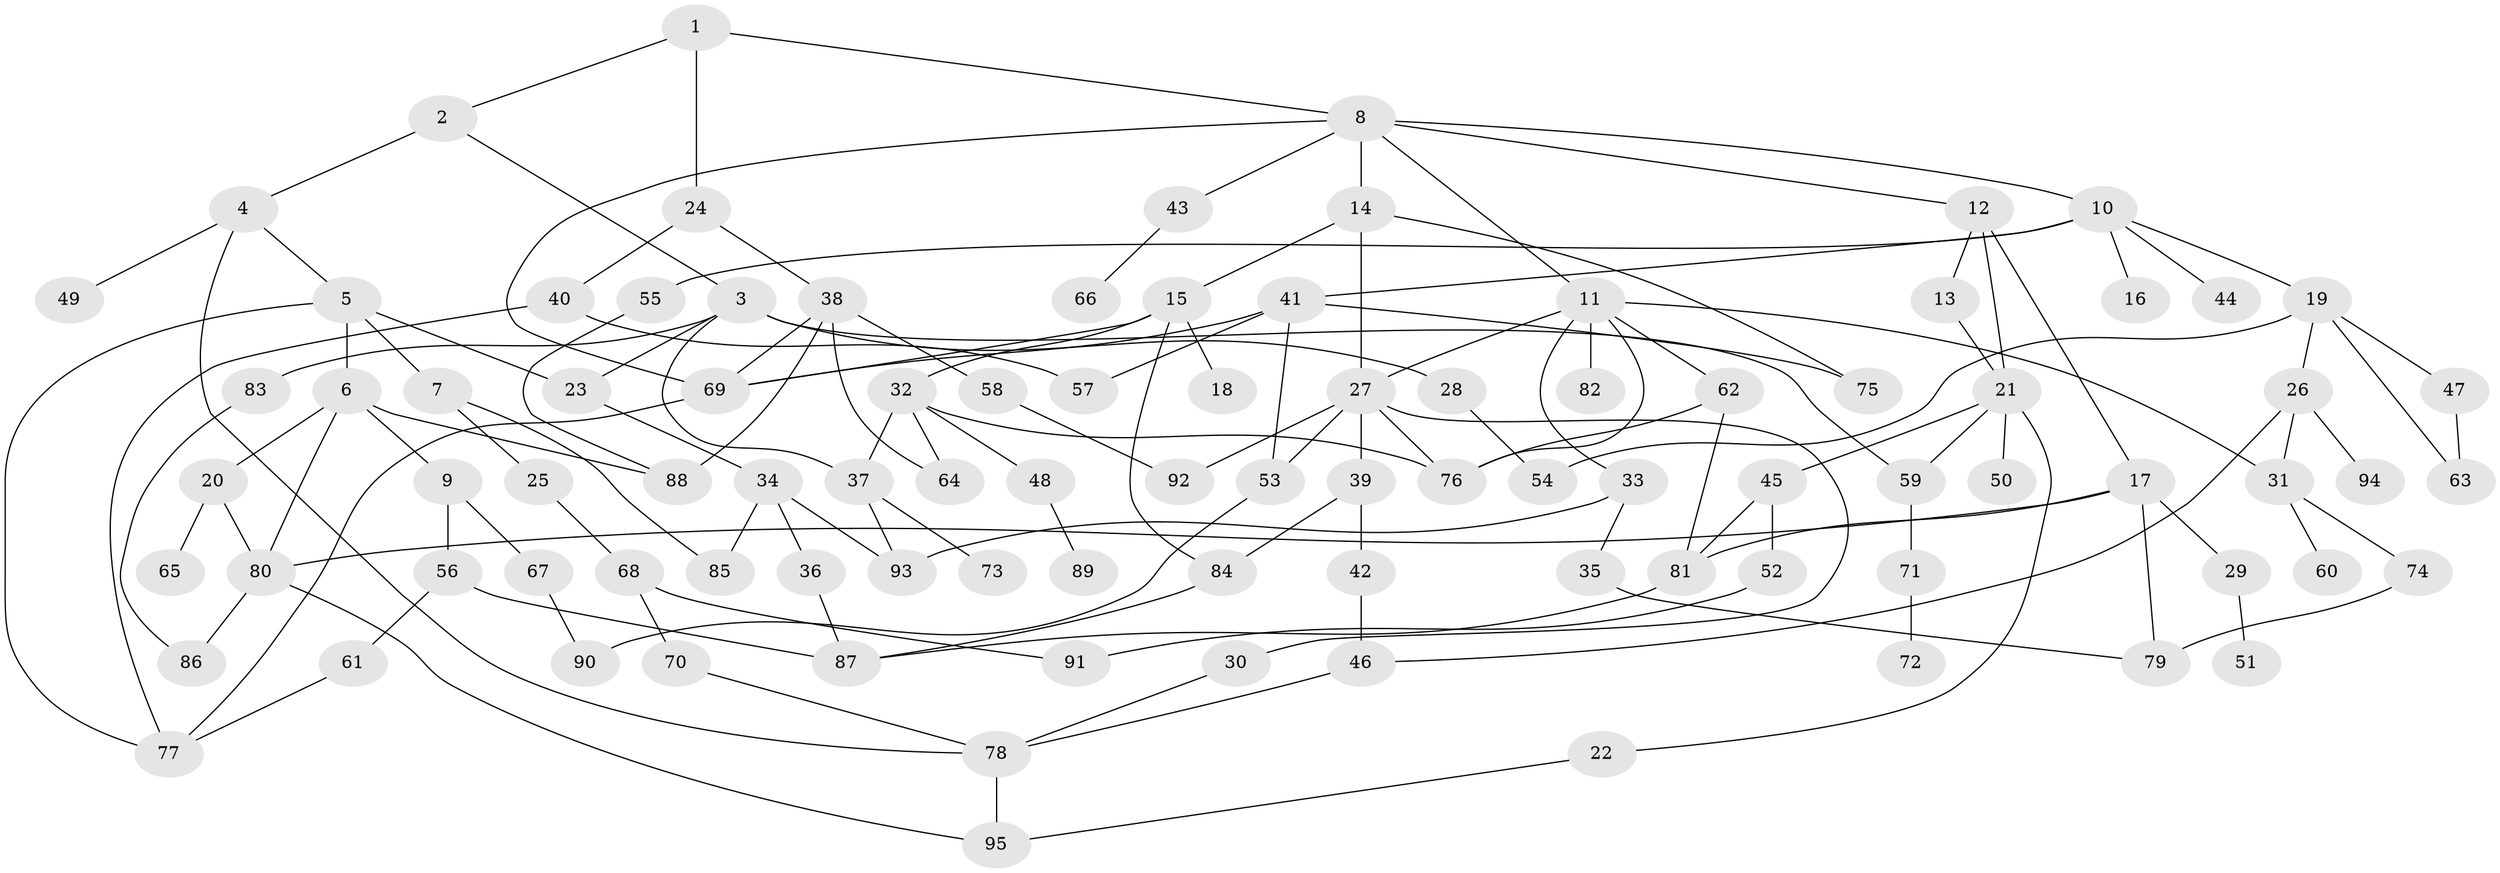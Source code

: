 // Generated by graph-tools (version 1.1) at 2025/49/03/09/25 03:49:25]
// undirected, 95 vertices, 140 edges
graph export_dot {
graph [start="1"]
  node [color=gray90,style=filled];
  1;
  2;
  3;
  4;
  5;
  6;
  7;
  8;
  9;
  10;
  11;
  12;
  13;
  14;
  15;
  16;
  17;
  18;
  19;
  20;
  21;
  22;
  23;
  24;
  25;
  26;
  27;
  28;
  29;
  30;
  31;
  32;
  33;
  34;
  35;
  36;
  37;
  38;
  39;
  40;
  41;
  42;
  43;
  44;
  45;
  46;
  47;
  48;
  49;
  50;
  51;
  52;
  53;
  54;
  55;
  56;
  57;
  58;
  59;
  60;
  61;
  62;
  63;
  64;
  65;
  66;
  67;
  68;
  69;
  70;
  71;
  72;
  73;
  74;
  75;
  76;
  77;
  78;
  79;
  80;
  81;
  82;
  83;
  84;
  85;
  86;
  87;
  88;
  89;
  90;
  91;
  92;
  93;
  94;
  95;
  1 -- 2;
  1 -- 8;
  1 -- 24;
  2 -- 3;
  2 -- 4;
  3 -- 23;
  3 -- 28;
  3 -- 59;
  3 -- 83;
  3 -- 37;
  4 -- 5;
  4 -- 49;
  4 -- 78;
  5 -- 6;
  5 -- 7;
  5 -- 23;
  5 -- 77;
  6 -- 9;
  6 -- 20;
  6 -- 88;
  6 -- 80;
  7 -- 25;
  7 -- 85;
  8 -- 10;
  8 -- 11;
  8 -- 12;
  8 -- 14;
  8 -- 43;
  8 -- 69;
  9 -- 56;
  9 -- 67;
  10 -- 16;
  10 -- 19;
  10 -- 41;
  10 -- 44;
  10 -- 55;
  11 -- 27;
  11 -- 33;
  11 -- 62;
  11 -- 76;
  11 -- 82;
  11 -- 31;
  12 -- 13;
  12 -- 17;
  12 -- 21;
  13 -- 21;
  14 -- 15;
  14 -- 27;
  14 -- 75;
  15 -- 18;
  15 -- 32;
  15 -- 84;
  15 -- 69;
  17 -- 29;
  17 -- 80;
  17 -- 79;
  17 -- 81;
  19 -- 26;
  19 -- 47;
  19 -- 63;
  19 -- 54;
  20 -- 65;
  20 -- 80;
  21 -- 22;
  21 -- 45;
  21 -- 50;
  21 -- 59;
  22 -- 95;
  23 -- 34;
  24 -- 38;
  24 -- 40;
  25 -- 68;
  26 -- 31;
  26 -- 46;
  26 -- 94;
  27 -- 30;
  27 -- 39;
  27 -- 53;
  27 -- 92;
  27 -- 76;
  28 -- 54;
  29 -- 51;
  30 -- 78;
  31 -- 60;
  31 -- 74;
  32 -- 37;
  32 -- 48;
  32 -- 64;
  32 -- 76;
  33 -- 35;
  33 -- 93;
  34 -- 36;
  34 -- 93;
  34 -- 85;
  35 -- 79;
  36 -- 87;
  37 -- 73;
  37 -- 93;
  38 -- 58;
  38 -- 69;
  38 -- 88;
  38 -- 64;
  39 -- 42;
  39 -- 84;
  40 -- 77;
  40 -- 57;
  41 -- 53;
  41 -- 57;
  41 -- 75;
  41 -- 69;
  42 -- 46;
  43 -- 66;
  45 -- 52;
  45 -- 81;
  46 -- 78;
  47 -- 63;
  48 -- 89;
  52 -- 91;
  53 -- 90;
  55 -- 88;
  56 -- 61;
  56 -- 87;
  58 -- 92;
  59 -- 71;
  61 -- 77;
  62 -- 76;
  62 -- 81;
  67 -- 90;
  68 -- 70;
  68 -- 91;
  69 -- 77;
  70 -- 78;
  71 -- 72;
  74 -- 79;
  78 -- 95;
  80 -- 86;
  80 -- 95;
  81 -- 87;
  83 -- 86;
  84 -- 87;
}
